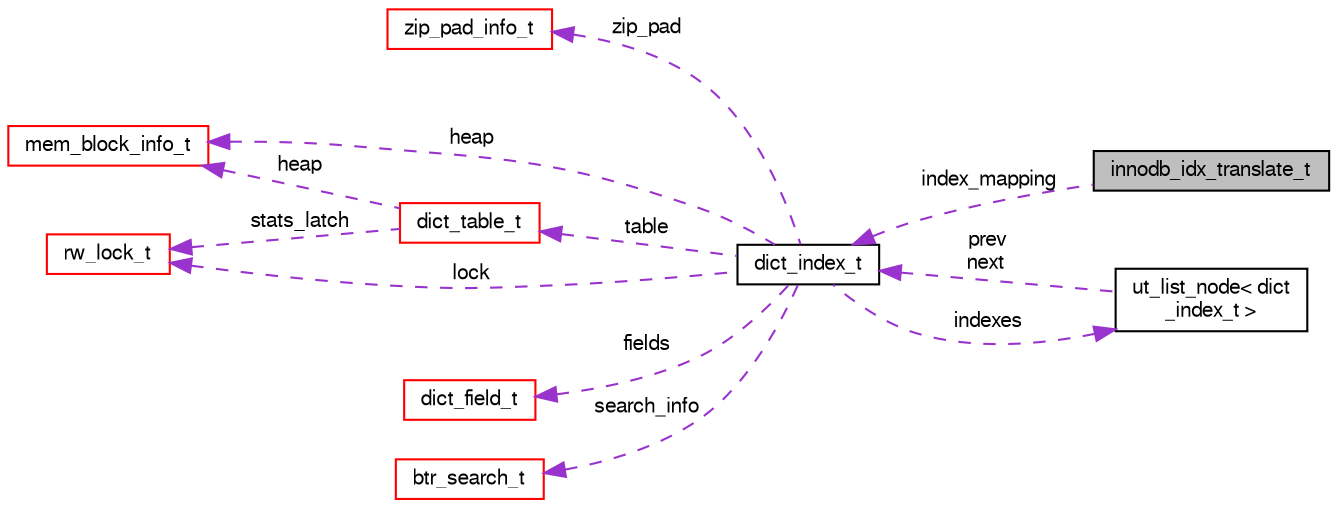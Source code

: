 digraph "innodb_idx_translate_t"
{
  bgcolor="transparent";
  edge [fontname="FreeSans",fontsize="10",labelfontname="FreeSans",labelfontsize="10"];
  node [fontname="FreeSans",fontsize="10",shape=record];
  rankdir="LR";
  Node1 [label="innodb_idx_translate_t",height=0.2,width=0.4,color="black", fillcolor="grey75", style="filled" fontcolor="black"];
  Node2 -> Node1 [dir="back",color="darkorchid3",fontsize="10",style="dashed",label=" index_mapping" ,fontname="FreeSans"];
  Node2 [label="dict_index_t",height=0.2,width=0.4,color="black",URL="$structdict__index__t.html"];
  Node3 -> Node2 [dir="back",color="darkorchid3",fontsize="10",style="dashed",label=" zip_pad" ,fontname="FreeSans"];
  Node3 [label="zip_pad_info_t",height=0.2,width=0.4,color="red",URL="$structzip__pad__info__t.html"];
  Node4 -> Node2 [dir="back",color="darkorchid3",fontsize="10",style="dashed",label=" table" ,fontname="FreeSans"];
  Node4 [label="dict_table_t",height=0.2,width=0.4,color="red",URL="$structdict__table__t.html"];
  Node5 -> Node4 [dir="back",color="darkorchid3",fontsize="10",style="dashed",label=" heap" ,fontname="FreeSans"];
  Node5 [label="mem_block_info_t",height=0.2,width=0.4,color="red",URL="$structmem__block__info__t.html"];
  Node6 -> Node4 [dir="back",color="darkorchid3",fontsize="10",style="dashed",label=" stats_latch" ,fontname="FreeSans"];
  Node6 [label="rw_lock_t",height=0.2,width=0.4,color="red",URL="$structrw__lock__t.html"];
  Node5 -> Node2 [dir="back",color="darkorchid3",fontsize="10",style="dashed",label=" heap" ,fontname="FreeSans"];
  Node7 -> Node2 [dir="back",color="darkorchid3",fontsize="10",style="dashed",label=" fields" ,fontname="FreeSans"];
  Node7 [label="dict_field_t",height=0.2,width=0.4,color="red",URL="$structdict__field__t.html"];
  Node8 -> Node2 [dir="back",color="darkorchid3",fontsize="10",style="dashed",label=" indexes" ,fontname="FreeSans"];
  Node8 [label="ut_list_node\< dict\l_index_t \>",height=0.2,width=0.4,color="black",URL="$structut__list__node.html"];
  Node2 -> Node8 [dir="back",color="darkorchid3",fontsize="10",style="dashed",label=" prev\nnext" ,fontname="FreeSans"];
  Node6 -> Node2 [dir="back",color="darkorchid3",fontsize="10",style="dashed",label=" lock" ,fontname="FreeSans"];
  Node9 -> Node2 [dir="back",color="darkorchid3",fontsize="10",style="dashed",label=" search_info" ,fontname="FreeSans"];
  Node9 [label="btr_search_t",height=0.2,width=0.4,color="red",URL="$structbtr__search__t.html"];
}
